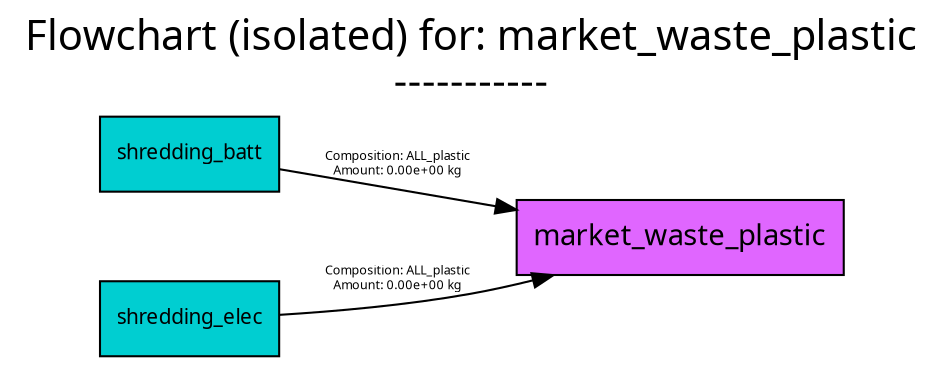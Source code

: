 digraph {
	graph [bb="0,0,404,167",
		font=Cabin,
		fontname=Cabin,
		fontsize=20,
		label="Flowchart (isolated) for: market_waste_plastic
-----------",
		labeljust=c,
		labelloc=tc,
		lheight=0.61,
		lp="202,141",
		lwidth=5.39,
		nodesep=0.6,
		rankdir=LR,
		ranksep=0.6
	];
	node [label="\N"];
	market_waste_plastic	[fillcolor=mediumorchid1,
		fontname=Cabin,
		fontsize=14,
		height=0.5,
		pos="297,57",
		shape=box,
		style=filled,
		width=2.0278];
	shredding_batt	[fillcolor=darkturquoise,
		fontname=Cabin,
		fontsize=10,
		height=0.5,
		pos="74.5,97",
		shape=box,
		style=filled,
		width=1.1111];
	shredding_batt -> market_waste_plastic	[color=black,
		fontname=Cabin,
		fontsize=6,
		label="Composition: ALL_plastic
Amount: 0.00e+00 kg",
		lp="169.5,92",
		pos="e,223.78,70.101 114.67,89.895 142.15,84.909 179.91,78.06 213.86,71.902"];
	shredding_elec	[fillcolor=darkturquoise,
		fontname=Cabin,
		fontsize=10,
		height=0.5,
		pos="74.5,18",
		shape=box,
		style=filled,
		width=1.125];
	shredding_elec -> market_waste_plastic	[color=black,
		fontname=Cabin,
		fontsize=6,
		label="Composition: ALL_plastic
Amount: 0.00e+00 kg",
		lp="169.5,37",
		pos="e,239.49,38.939 115.08,19.868 140.15,21.515 173.17,24.541 202,30 211,31.705 220.39,33.892 229.6,36.28"];
}
